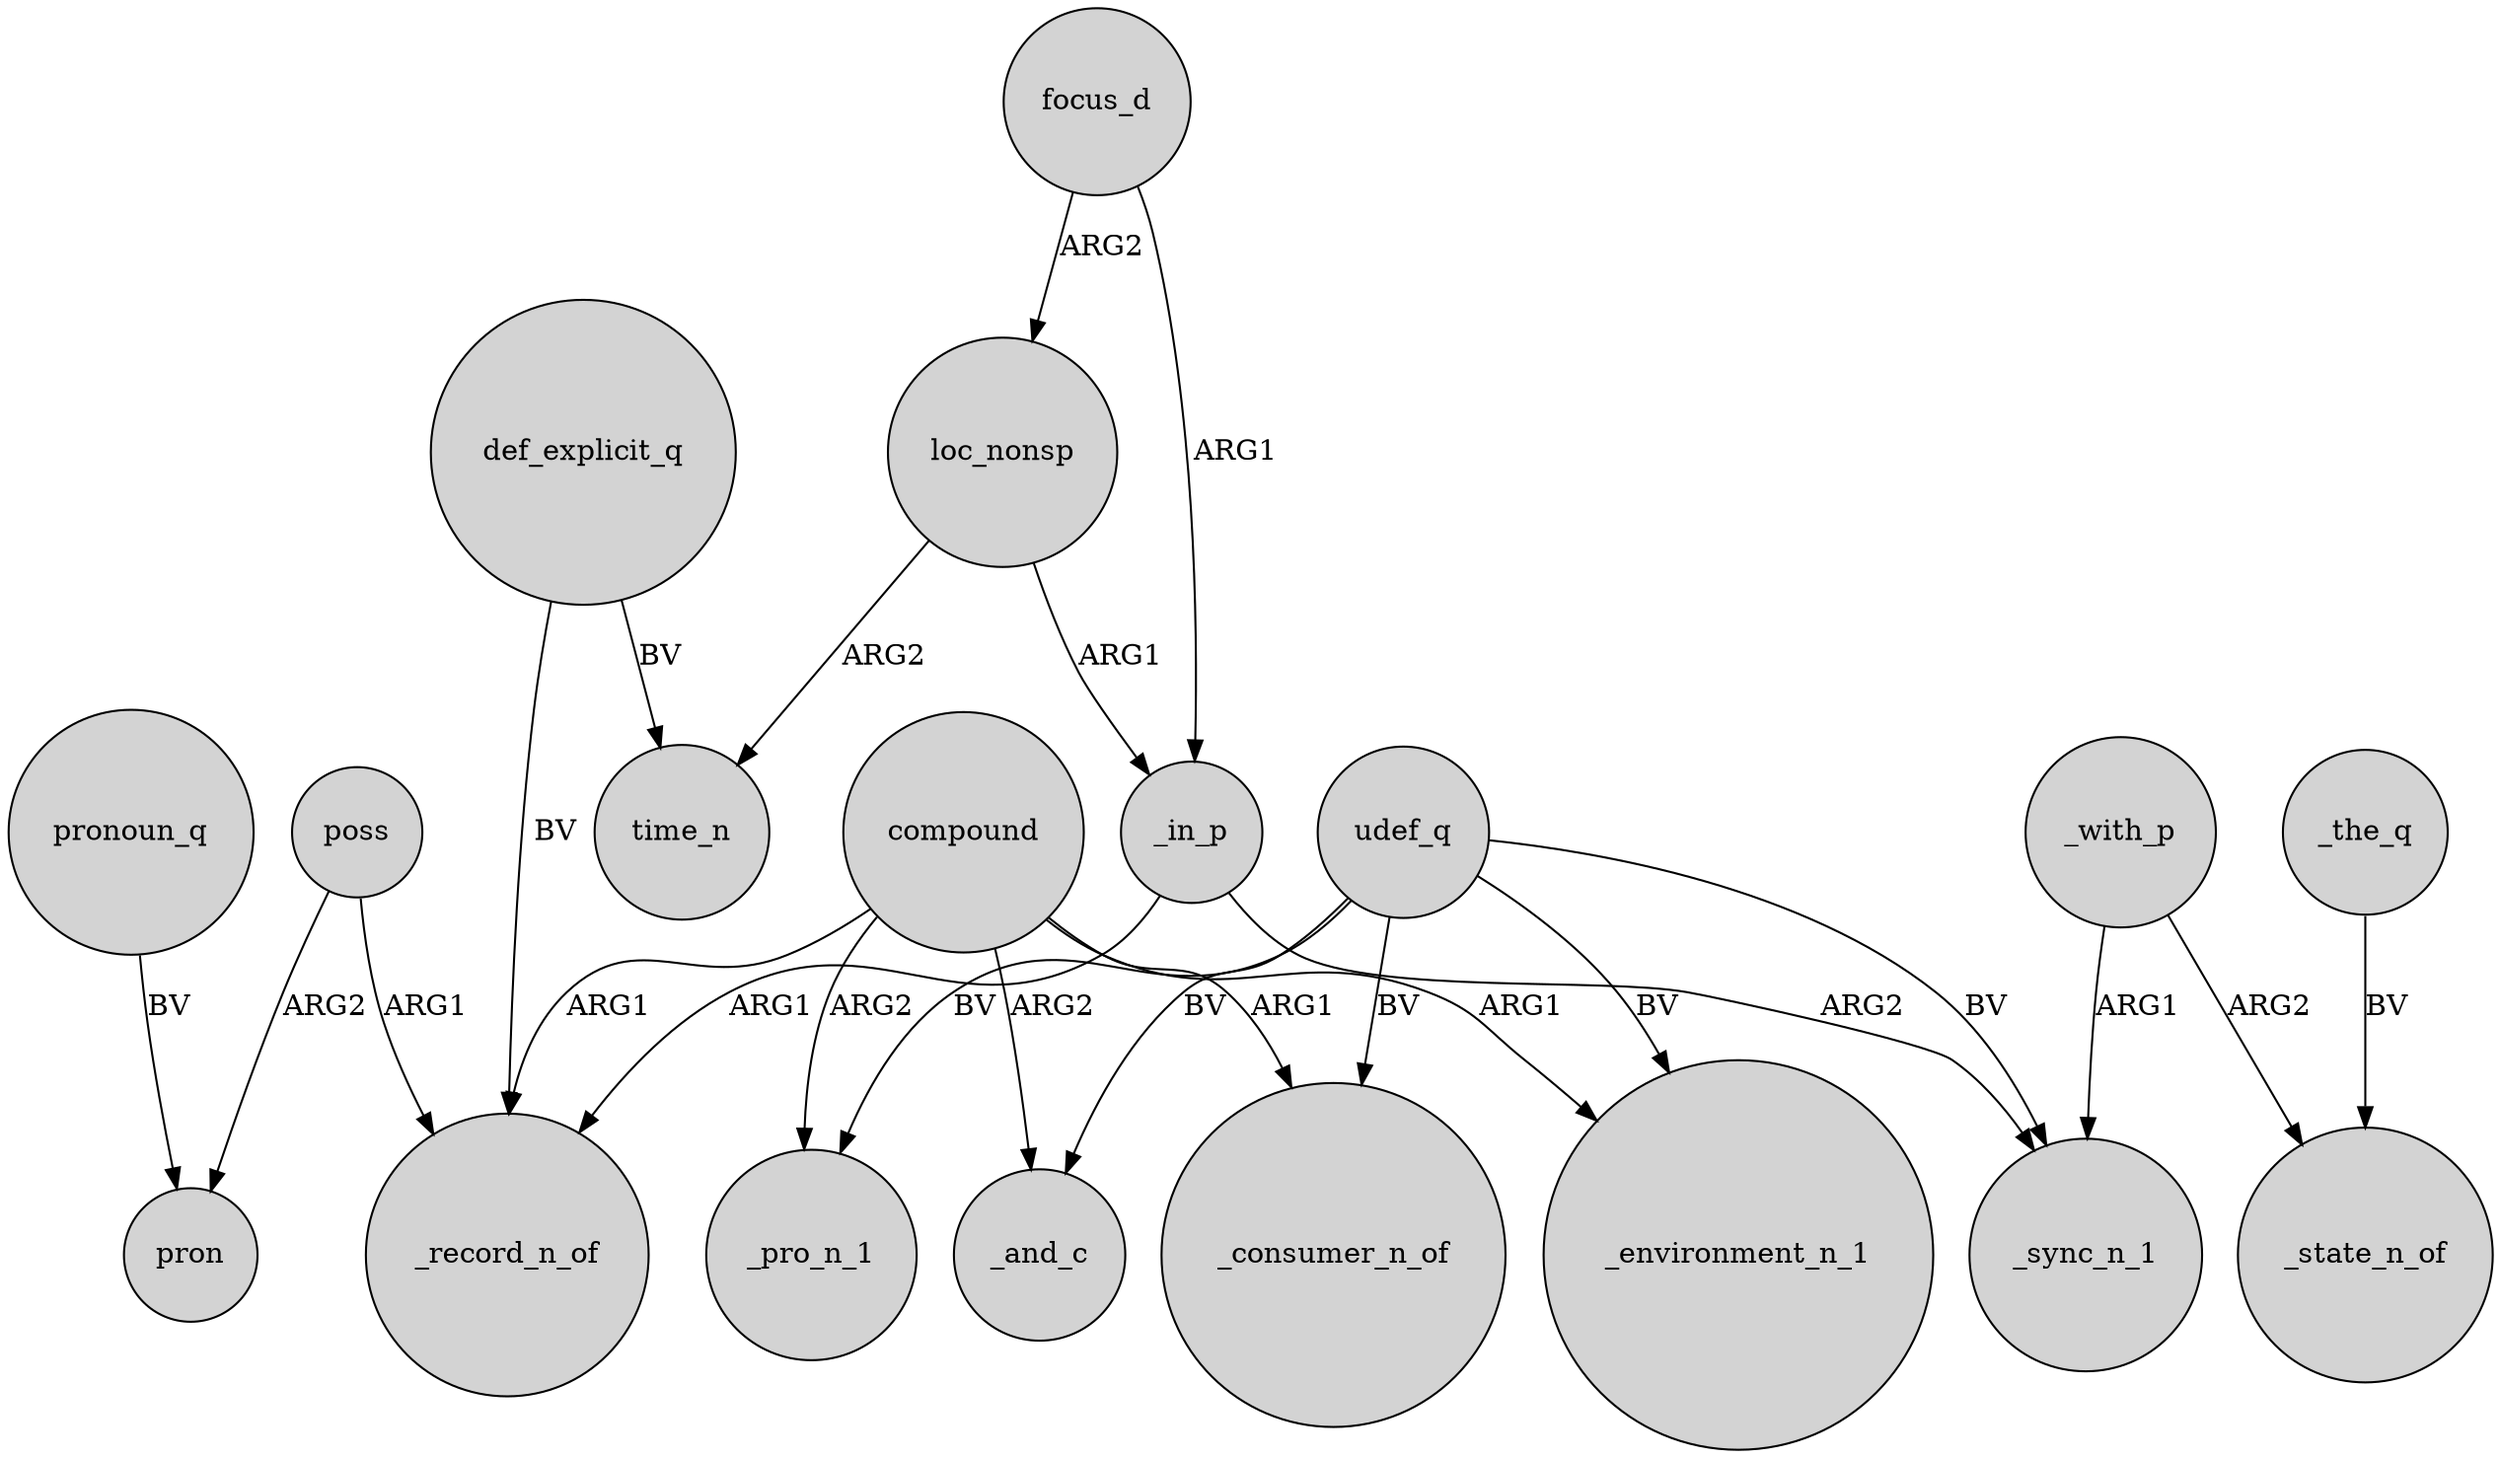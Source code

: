 digraph {
	node [shape=circle style=filled]
	_in_p -> _record_n_of [label=ARG1]
	focus_d -> loc_nonsp [label=ARG2]
	def_explicit_q -> _record_n_of [label=BV]
	poss -> pron [label=ARG2]
	_in_p -> _sync_n_1 [label=ARG2]
	def_explicit_q -> time_n [label=BV]
	udef_q -> _sync_n_1 [label=BV]
	compound -> _pro_n_1 [label=ARG2]
	compound -> _consumer_n_of [label=ARG1]
	compound -> _environment_n_1 [label=ARG1]
	_the_q -> _state_n_of [label=BV]
	loc_nonsp -> _in_p [label=ARG1]
	loc_nonsp -> time_n [label=ARG2]
	_with_p -> _state_n_of [label=ARG2]
	pronoun_q -> pron [label=BV]
	_with_p -> _sync_n_1 [label=ARG1]
	compound -> _and_c [label=ARG2]
	udef_q -> _pro_n_1 [label=BV]
	udef_q -> _consumer_n_of [label=BV]
	focus_d -> _in_p [label=ARG1]
	compound -> _record_n_of [label=ARG1]
	udef_q -> _and_c [label=BV]
	udef_q -> _environment_n_1 [label=BV]
	poss -> _record_n_of [label=ARG1]
}
